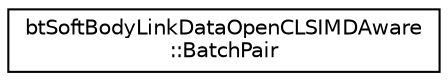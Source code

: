 digraph "Graphical Class Hierarchy"
{
  edge [fontname="Helvetica",fontsize="10",labelfontname="Helvetica",labelfontsize="10"];
  node [fontname="Helvetica",fontsize="10",shape=record];
  rankdir="LR";
  Node1 [label="btSoftBodyLinkDataOpenCLSIMDAware\l::BatchPair",height=0.2,width=0.4,color="black", fillcolor="white", style="filled",URL="$structbt_soft_body_link_data_open_c_l_s_i_m_d_aware_1_1_batch_pair.html"];
}
